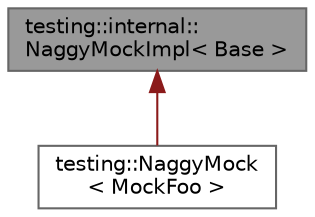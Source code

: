 digraph "testing::internal::NaggyMockImpl&lt; Base &gt;"
{
 // LATEX_PDF_SIZE
  bgcolor="transparent";
  edge [fontname=Helvetica,fontsize=10,labelfontname=Helvetica,labelfontsize=10];
  node [fontname=Helvetica,fontsize=10,shape=box,height=0.2,width=0.4];
  Node1 [id="Node000001",label="testing::internal::\lNaggyMockImpl\< Base \>",height=0.2,width=0.4,color="gray40", fillcolor="grey60", style="filled", fontcolor="black",tooltip=" "];
  Node1 -> Node2 [id="edge2_Node000001_Node000002",dir="back",color="firebrick4",style="solid",tooltip=" "];
  Node2 [id="Node000002",label="testing::NaggyMock\l\< MockFoo \>",height=0.2,width=0.4,color="gray40", fillcolor="white", style="filled",URL="$classtesting_1_1NaggyMock.html",tooltip=" "];
}
